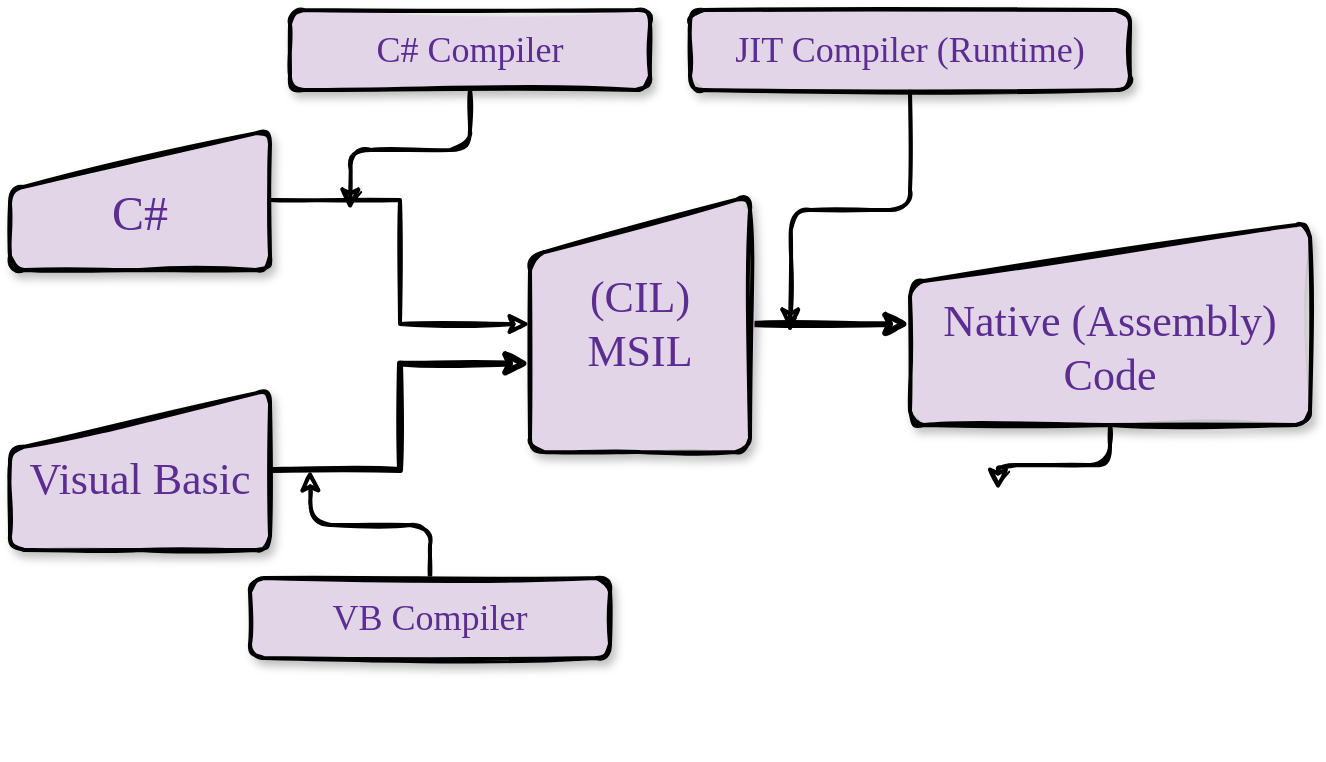 <mxfile version="13.3.6" type="device" pages="2"><diagram id="C5RBs43oDa-KdzZeNtuy" name="Page-1"><mxGraphModel dx="1382" dy="795" grid="1" gridSize="10" guides="1" tooltips="1" connect="1" arrows="1" fold="1" page="1" pageScale="1" pageWidth="827" pageHeight="1169" math="0" shadow="0" extFonts="Averia Libre^https://fonts.googleapis.com/css?family=Averia+Libre"><root><mxCell id="WIyWlLk6GJQsqaUBKTNV-0"/><mxCell id="WIyWlLk6GJQsqaUBKTNV-1" parent="WIyWlLk6GJQsqaUBKTNV-0"/><mxCell id="MKQBDF9D_e9uIwDWpvgR-22" style="edgeStyle=orthogonalEdgeStyle;rounded=0;sketch=1;jumpStyle=none;jumpSize=2;orthogonalLoop=1;jettySize=auto;html=1;entryX=0;entryY=0.5;entryDx=0;entryDy=0;strokeWidth=2;fontFamily=Averia Libre;fontSize=18;fontColor=#5C2D91;" edge="1" parent="WIyWlLk6GJQsqaUBKTNV-1" source="MKQBDF9D_e9uIwDWpvgR-0" target="MKQBDF9D_e9uIwDWpvgR-5"><mxGeometry relative="1" as="geometry"/></mxCell><mxCell id="MKQBDF9D_e9uIwDWpvgR-0" value="&lt;font style=&quot;font-size: 24px;&quot;&gt;C#&lt;/font&gt;" style="shape=manualInput;whiteSpace=wrap;html=1;sketch=1;strokeWidth=2;fontFamily=Averia Libre;FType=g;labelBackgroundColor=none;labelBorderColor=none;strokeColor=#000000;fillStyle=solid;fillColor=#e1d5e7;fontColor=#5C2D91;fontSize=18;rounded=1;shadow=1;arcSize=14;spacingTop=13;" vertex="1" parent="WIyWlLk6GJQsqaUBKTNV-1"><mxGeometry x="10" y="130" width="130" height="70" as="geometry"/></mxCell><mxCell id="MKQBDF9D_e9uIwDWpvgR-9" value="" style="edgeStyle=orthogonalEdgeStyle;rounded=0;orthogonalLoop=1;jettySize=auto;html=1;strokeWidth=3;fontFamily=Averia Libre;fontColor=#5C2D91;sketch=1;jumpSize=2;" edge="1" parent="WIyWlLk6GJQsqaUBKTNV-1" source="MKQBDF9D_e9uIwDWpvgR-5" target="MKQBDF9D_e9uIwDWpvgR-8"><mxGeometry relative="1" as="geometry"/></mxCell><mxCell id="MKQBDF9D_e9uIwDWpvgR-5" value="&lt;font style=&quot;font-size: 22px;&quot;&gt;(CIL)&lt;br style=&quot;font-size: 22px;&quot;&gt;MSIL&lt;br style=&quot;font-size: 22px;&quot;&gt;&lt;/font&gt;" style="shape=manualInput;whiteSpace=wrap;html=1;sketch=1;strokeWidth=2;fontFamily=Averia Libre;FType=g;labelBackgroundColor=none;labelBorderColor=none;strokeColor=#000000;fillStyle=solid;fillColor=#e1d5e7;fontColor=#5C2D91;fontSize=18;rounded=1;shadow=1;arcSize=14;" vertex="1" parent="WIyWlLk6GJQsqaUBKTNV-1"><mxGeometry x="270" y="163" width="110" height="128" as="geometry"/></mxCell><mxCell id="MKQBDF9D_e9uIwDWpvgR-34" style="edgeStyle=orthogonalEdgeStyle;sketch=1;jumpStyle=gap;jumpSize=2;orthogonalLoop=1;jettySize=auto;html=1;shadow=0;strokeColor=#000000;strokeWidth=2;fontFamily=Averia Libre;fontSize=18;fontColor=#5C2D91;" edge="1" parent="WIyWlLk6GJQsqaUBKTNV-1" source="MKQBDF9D_e9uIwDWpvgR-8" target="MKQBDF9D_e9uIwDWpvgR-33"><mxGeometry relative="1" as="geometry"><mxPoint x="650" y="227" as="targetPoint"/></mxGeometry></mxCell><mxCell id="MKQBDF9D_e9uIwDWpvgR-8" value="&lt;font style=&quot;font-size: 22px&quot;&gt;Native (Assembly)&lt;br&gt;Code&lt;br style=&quot;font-size: 22px&quot;&gt;&lt;/font&gt;" style="shape=manualInput;whiteSpace=wrap;html=1;sketch=1;strokeWidth=2;fontFamily=Averia Libre;FType=g;labelBackgroundColor=none;labelBorderColor=none;strokeColor=#000000;fillStyle=solid;fillColor=#e1d5e7;fontColor=#5C2D91;fontSize=18;rounded=1;shadow=1;arcSize=14;spacingTop=23;" vertex="1" parent="WIyWlLk6GJQsqaUBKTNV-1"><mxGeometry x="460" y="176.5" width="200" height="101" as="geometry"/></mxCell><mxCell id="MKQBDF9D_e9uIwDWpvgR-11" style="edgeStyle=orthogonalEdgeStyle;rounded=0;orthogonalLoop=1;jettySize=auto;html=1;entryX=0;entryY=0.654;entryDx=0;entryDy=0;entryPerimeter=0;strokeWidth=3;fontFamily=Averia Libre;fontColor=#5C2D91;sketch=1;jumpSize=2;" edge="1" parent="WIyWlLk6GJQsqaUBKTNV-1" source="MKQBDF9D_e9uIwDWpvgR-10" target="MKQBDF9D_e9uIwDWpvgR-5"><mxGeometry relative="1" as="geometry"/></mxCell><mxCell id="MKQBDF9D_e9uIwDWpvgR-10" value="&lt;font style=&quot;font-size: 22px;&quot;&gt;Visual Basic&lt;/font&gt;" style="shape=manualInput;whiteSpace=wrap;html=1;sketch=1;strokeWidth=2;fontFamily=Averia Libre;FType=g;labelBackgroundColor=none;labelBorderColor=none;strokeColor=#000000;fillStyle=solid;fillColor=#e1d5e7;fontColor=#5C2D91;fontSize=18;rounded=1;shadow=1;arcSize=14;spacingTop=10;" vertex="1" parent="WIyWlLk6GJQsqaUBKTNV-1"><mxGeometry x="10" y="260" width="130" height="80" as="geometry"/></mxCell><mxCell id="MKQBDF9D_e9uIwDWpvgR-26" style="edgeStyle=orthogonalEdgeStyle;sketch=1;jumpStyle=gap;jumpSize=2;orthogonalLoop=1;jettySize=auto;html=1;shadow=0;strokeColor=#000000;strokeWidth=2;fontFamily=Averia Libre;fontSize=18;fontColor=#5C2D91;" edge="1" parent="WIyWlLk6GJQsqaUBKTNV-1" source="MKQBDF9D_e9uIwDWpvgR-15"><mxGeometry relative="1" as="geometry"><mxPoint x="180" y="170" as="targetPoint"/></mxGeometry></mxCell><mxCell id="MKQBDF9D_e9uIwDWpvgR-15" value="C# Compiler" style="rounded=1;whiteSpace=wrap;html=1;absoluteArcSize=1;arcSize=14;strokeWidth=2;sketch=1;fillStyle=solid;fillColor=#e1d5e7;fontFamily=Averia Libre;fontSize=18;fontColor=#5C2D91;shadow=1;" vertex="1" parent="WIyWlLk6GJQsqaUBKTNV-1"><mxGeometry x="150" y="70" width="180" height="40" as="geometry"/></mxCell><mxCell id="MKQBDF9D_e9uIwDWpvgR-28" style="edgeStyle=orthogonalEdgeStyle;sketch=1;jumpStyle=gap;jumpSize=2;orthogonalLoop=1;jettySize=auto;html=1;shadow=0;strokeColor=#000000;strokeWidth=2;fontFamily=Averia Libre;fontSize=18;fontColor=#5C2D91;" edge="1" parent="WIyWlLk6GJQsqaUBKTNV-1" source="MKQBDF9D_e9uIwDWpvgR-27"><mxGeometry relative="1" as="geometry"><mxPoint x="160" y="300" as="targetPoint"/></mxGeometry></mxCell><mxCell id="MKQBDF9D_e9uIwDWpvgR-27" value="VB Compiler" style="rounded=1;whiteSpace=wrap;html=1;absoluteArcSize=1;arcSize=14;strokeWidth=2;sketch=1;fillStyle=solid;fillColor=#e1d5e7;fontFamily=Averia Libre;fontSize=18;fontColor=#5C2D91;shadow=1;" vertex="1" parent="WIyWlLk6GJQsqaUBKTNV-1"><mxGeometry x="130" y="354" width="180" height="40" as="geometry"/></mxCell><mxCell id="MKQBDF9D_e9uIwDWpvgR-33" value="" style="shape=image;html=1;verticalAlign=top;verticalLabelPosition=bottom;labelBackgroundColor=#ffffff;imageAspect=0;aspect=fixed;image=https://cdn1.iconfinder.com/data/icons/technology-and-hardware-2/200/vector_66_06-128.png;shadow=1;sketch=1;fillStyle=solid;strokeColor=#000000;strokeWidth=4;fillColor=none;fontFamily=Averia Libre;fontSize=18;fontColor=#5C2D91;" vertex="1" parent="WIyWlLk6GJQsqaUBKTNV-1"><mxGeometry x="440" y="310" width="128" height="128" as="geometry"/></mxCell><mxCell id="MKQBDF9D_e9uIwDWpvgR-36" style="edgeStyle=orthogonalEdgeStyle;sketch=1;jumpStyle=gap;jumpSize=2;orthogonalLoop=1;jettySize=auto;html=1;shadow=0;strokeColor=#000000;strokeWidth=2;fontFamily=Averia Libre;fontSize=18;fontColor=#5C2D91;" edge="1" parent="WIyWlLk6GJQsqaUBKTNV-1" source="MKQBDF9D_e9uIwDWpvgR-35"><mxGeometry relative="1" as="geometry"><mxPoint x="400" y="230" as="targetPoint"/></mxGeometry></mxCell><mxCell id="MKQBDF9D_e9uIwDWpvgR-35" value="JIT Compiler (Runtime)" style="rounded=1;whiteSpace=wrap;html=1;absoluteArcSize=1;arcSize=14;strokeWidth=2;sketch=1;fillStyle=solid;fillColor=#e1d5e7;fontFamily=Averia Libre;fontSize=18;fontColor=#5C2D91;shadow=1;" vertex="1" parent="WIyWlLk6GJQsqaUBKTNV-1"><mxGeometry x="350" y="70" width="220" height="40" as="geometry"/></mxCell></root></mxGraphModel></diagram><diagram id="DO13O5EbtqhNCnpbpGX9" name="Page-2"><mxGraphModel dx="2824" dy="1136" grid="1" gridSize="10" guides="1" tooltips="1" connect="1" arrows="1" fold="1" page="1" pageScale="1" pageWidth="850" pageHeight="1100" math="0" shadow="0" extFonts="Roboto^https://fonts.googleapis.com/css?family=Roboto|Roboto Condensed^https://fonts.googleapis.com/css?family=Roboto+Condensed"><root><mxCell id="hPnzti8zKlEBHxXrKWDf-0"/><mxCell id="hPnzti8zKlEBHxXrKWDf-1" parent="hPnzti8zKlEBHxXrKWDf-0"/><mxCell id="hPnzti8zKlEBHxXrKWDf-4" value="" style="edgeStyle=orthogonalEdgeStyle;sketch=1;jumpStyle=gap;jumpSize=2;orthogonalLoop=1;jettySize=auto;html=1;shadow=0;strokeColor=#000000;strokeWidth=2;fontFamily=Roboto;fontSize=100;fontColor=#5C2D91;" edge="1" parent="hPnzti8zKlEBHxXrKWDf-1" source="hPnzti8zKlEBHxXrKWDf-2" target="hPnzti8zKlEBHxXrKWDf-3"><mxGeometry relative="1" as="geometry"/></mxCell><mxCell id="hPnzti8zKlEBHxXrKWDf-15" value="" style="edgeStyle=orthogonalEdgeStyle;sketch=1;jumpStyle=gap;jumpSize=2;orthogonalLoop=1;jettySize=auto;html=1;shadow=0;strokeColor=#000000;strokeWidth=2;fontFamily=Roboto;fontSize=100;fontColor=#5C2D91;" edge="1" parent="hPnzti8zKlEBHxXrKWDf-1" source="hPnzti8zKlEBHxXrKWDf-2" target="hPnzti8zKlEBHxXrKWDf-14"><mxGeometry relative="1" as="geometry"/></mxCell><mxCell id="hPnzti8zKlEBHxXrKWDf-2" value="&lt;p&gt;&lt;font&gt;Işık&lt;/font&gt;&lt;/p&gt;" style="text;html=1;strokeColor=none;fillColor=none;align=center;verticalAlign=middle;whiteSpace=wrap;rounded=0;shadow=1;sketch=1;fillStyle=solid;fontFamily=Roboto Condensed;fontSize=100;fontColor=#5C2D91;FType=g;fontStyle=1" vertex="1" parent="hPnzti8zKlEBHxXrKWDf-1"><mxGeometry x="-300" y="206" width="220" height="174" as="geometry"/></mxCell><mxCell id="hPnzti8zKlEBHxXrKWDf-14" value="&lt;p style=&quot;font-size: 40px;&quot;&gt;Özne&lt;/p&gt;" style="text;html=1;strokeColor=none;fillColor=none;align=center;verticalAlign=middle;whiteSpace=wrap;rounded=0;shadow=1;sketch=1;fillStyle=solid;fontFamily=Roboto Condensed;fontSize=40;fontColor=#5C2D91;FType=g;fontStyle=1" vertex="1" parent="hPnzti8zKlEBHxXrKWDf-1"><mxGeometry x="-245" y="400" width="110" height="70" as="geometry"/></mxCell><mxCell id="hPnzti8zKlEBHxXrKWDf-6" value="" style="edgeStyle=orthogonalEdgeStyle;sketch=1;jumpStyle=gap;jumpSize=2;orthogonalLoop=1;jettySize=auto;html=1;shadow=0;strokeColor=#000000;strokeWidth=2;fontFamily=Roboto;fontSize=100;fontColor=#5C2D91;" edge="1" parent="hPnzti8zKlEBHxXrKWDf-1" source="hPnzti8zKlEBHxXrKWDf-3" target="hPnzti8zKlEBHxXrKWDf-5"><mxGeometry relative="1" as="geometry"/></mxCell><mxCell id="hPnzti8zKlEBHxXrKWDf-46" value="" style="edgeStyle=orthogonalEdgeStyle;sketch=1;jumpStyle=gap;jumpSize=2;orthogonalLoop=1;jettySize=auto;html=1;shadow=0;strokeColor=#000000;strokeWidth=2;fontFamily=Roboto;fontSize=40;fontColor=#5C2D91;" edge="1" parent="hPnzti8zKlEBHxXrKWDf-1" source="hPnzti8zKlEBHxXrKWDf-3" target="hPnzti8zKlEBHxXrKWDf-45"><mxGeometry relative="1" as="geometry"/></mxCell><mxCell id="hPnzti8zKlEBHxXrKWDf-3" value="&lt;p&gt;&lt;font&gt;ılık&lt;/font&gt;&lt;/p&gt;" style="text;html=1;strokeColor=none;fillColor=none;align=center;verticalAlign=middle;whiteSpace=wrap;rounded=0;shadow=1;sketch=1;fillStyle=solid;fontFamily=Roboto Condensed;fontSize=100;fontColor=#5C2D91;FType=g;fontStyle=1" vertex="1" parent="hPnzti8zKlEBHxXrKWDf-1"><mxGeometry x="-60" y="206" width="220" height="174" as="geometry"/></mxCell><mxCell id="hPnzti8zKlEBHxXrKWDf-45" value="&lt;p&gt;&lt;font&gt;sıfat&lt;/font&gt;&lt;/p&gt;" style="text;html=1;strokeColor=none;fillColor=none;align=center;verticalAlign=middle;whiteSpace=wrap;rounded=0;shadow=1;sketch=1;fillStyle=solid;fontFamily=Roboto Condensed;fontSize=40;fontColor=#5C2D91;FType=g;fontStyle=1" vertex="1" parent="hPnzti8zKlEBHxXrKWDf-1"><mxGeometry x="-200" y="570" width="220" height="80" as="geometry"/></mxCell><mxCell id="hPnzti8zKlEBHxXrKWDf-8" value="" style="edgeStyle=orthogonalEdgeStyle;sketch=1;jumpStyle=gap;jumpSize=2;orthogonalLoop=1;jettySize=auto;html=1;shadow=0;strokeColor=#000000;strokeWidth=2;fontFamily=Roboto;fontSize=100;fontColor=#5C2D91;" edge="1" parent="hPnzti8zKlEBHxXrKWDf-1" source="hPnzti8zKlEBHxXrKWDf-5" target="hPnzti8zKlEBHxXrKWDf-7"><mxGeometry relative="1" as="geometry"/></mxCell><mxCell id="hPnzti8zKlEBHxXrKWDf-42" value="" style="edgeStyle=orthogonalEdgeStyle;sketch=1;jumpStyle=gap;jumpSize=2;orthogonalLoop=1;jettySize=auto;html=1;shadow=0;strokeColor=#000000;strokeWidth=2;fontFamily=Roboto;fontSize=40;fontColor=#5C2D91;" edge="1" parent="hPnzti8zKlEBHxXrKWDf-1" source="hPnzti8zKlEBHxXrKWDf-5" target="hPnzti8zKlEBHxXrKWDf-41"><mxGeometry relative="1" as="geometry"/></mxCell><mxCell id="hPnzti8zKlEBHxXrKWDf-5" value="&lt;p&gt;&lt;font&gt;süt&lt;/font&gt;&lt;/p&gt;" style="text;html=1;strokeColor=none;fillColor=none;align=center;verticalAlign=middle;whiteSpace=wrap;rounded=0;shadow=1;sketch=1;fillStyle=solid;fontFamily=Roboto Condensed;fontSize=100;fontColor=#5C2D91;FType=g;fontStyle=1" vertex="1" parent="hPnzti8zKlEBHxXrKWDf-1"><mxGeometry x="220" y="206" width="220" height="174" as="geometry"/></mxCell><mxCell id="hPnzti8zKlEBHxXrKWDf-41" value="&lt;p&gt;isim&lt;/p&gt;" style="text;html=1;strokeColor=none;fillColor=none;align=center;verticalAlign=middle;whiteSpace=wrap;rounded=0;shadow=1;sketch=1;fillStyle=solid;fontFamily=Roboto Condensed;fontSize=40;fontColor=#5C2D91;FType=g;fontStyle=1" vertex="1" parent="hPnzti8zKlEBHxXrKWDf-1"><mxGeometry x="350" y="570" width="220" height="60" as="geometry"/></mxCell><mxCell id="hPnzti8zKlEBHxXrKWDf-10" value="" style="edgeStyle=orthogonalEdgeStyle;sketch=1;jumpStyle=gap;jumpSize=2;orthogonalLoop=1;jettySize=auto;html=1;shadow=0;strokeColor=#000000;strokeWidth=2;fontFamily=Roboto;fontSize=100;fontColor=#5C2D91;" edge="1" parent="hPnzti8zKlEBHxXrKWDf-1" source="hPnzti8zKlEBHxXrKWDf-7" target="hPnzti8zKlEBHxXrKWDf-9"><mxGeometry relative="1" as="geometry"/></mxCell><mxCell id="hPnzti8zKlEBHxXrKWDf-31" value="" style="edgeStyle=orthogonalEdgeStyle;sketch=1;jumpStyle=gap;jumpSize=2;orthogonalLoop=1;jettySize=auto;html=1;shadow=0;strokeColor=#000000;strokeWidth=2;fontFamily=Roboto;fontSize=40;fontColor=#5C2D91;" edge="1" parent="hPnzti8zKlEBHxXrKWDf-1" source="hPnzti8zKlEBHxXrKWDf-7" target="hPnzti8zKlEBHxXrKWDf-30"><mxGeometry relative="1" as="geometry"/></mxCell><mxCell id="hPnzti8zKlEBHxXrKWDf-7" value="&lt;p&gt;&lt;font&gt;iç&lt;/font&gt;&lt;/p&gt;" style="text;html=1;strokeColor=none;fillColor=none;align=center;verticalAlign=middle;whiteSpace=wrap;rounded=0;shadow=1;sketch=1;fillStyle=solid;fontFamily=Roboto Condensed;fontSize=100;fontColor=#5C2D91;FType=g;fontStyle=1" vertex="1" parent="hPnzti8zKlEBHxXrKWDf-1"><mxGeometry x="480" y="206" width="220" height="174" as="geometry"/></mxCell><mxCell id="hPnzti8zKlEBHxXrKWDf-30" value="&lt;p&gt;&lt;font&gt;yüklem&lt;/font&gt;&lt;/p&gt;" style="text;html=1;strokeColor=none;fillColor=none;align=center;verticalAlign=middle;whiteSpace=wrap;rounded=0;shadow=1;sketch=1;fillStyle=solid;fontFamily=Roboto Condensed;fontSize=40;fontColor=#5C2D91;FType=g;fontStyle=1" vertex="1" parent="hPnzti8zKlEBHxXrKWDf-1"><mxGeometry x="480" y="400" width="220" height="60" as="geometry"/></mxCell><mxCell id="hPnzti8zKlEBHxXrKWDf-33" value="" style="edgeStyle=orthogonalEdgeStyle;sketch=1;jumpStyle=gap;jumpSize=2;orthogonalLoop=1;jettySize=auto;html=1;shadow=0;strokeColor=#000000;strokeWidth=2;fontFamily=Roboto;fontSize=40;fontColor=#5C2D91;" edge="1" parent="hPnzti8zKlEBHxXrKWDf-1" source="hPnzti8zKlEBHxXrKWDf-9" target="hPnzti8zKlEBHxXrKWDf-32"><mxGeometry relative="1" as="geometry"/></mxCell><mxCell id="hPnzti8zKlEBHxXrKWDf-9" value="&lt;p&gt;&lt;font&gt;.&lt;/font&gt;&lt;/p&gt;" style="text;html=1;strokeColor=none;fillColor=none;align=center;verticalAlign=middle;whiteSpace=wrap;rounded=0;shadow=1;sketch=1;fillStyle=solid;fontFamily=Roboto Condensed;fontSize=100;fontColor=#5C2D91;FType=g;fontStyle=1" vertex="1" parent="hPnzti8zKlEBHxXrKWDf-1"><mxGeometry x="780" y="206" width="220" height="174" as="geometry"/></mxCell><mxCell id="hPnzti8zKlEBHxXrKWDf-32" value="&lt;p&gt;&lt;font&gt;cümle sonu&lt;/font&gt;&lt;/p&gt;" style="text;html=1;strokeColor=none;fillColor=none;align=center;verticalAlign=middle;whiteSpace=wrap;rounded=0;shadow=1;sketch=1;fillStyle=solid;fontFamily=Roboto Condensed;fontSize=40;fontColor=#5C2D91;FType=g;fontStyle=1" vertex="1" parent="hPnzti8zKlEBHxXrKWDf-1"><mxGeometry x="780" y="400" width="220" height="60" as="geometry"/></mxCell><mxCell id="hPnzti8zKlEBHxXrKWDf-24" value="" style="shape=link;html=1;shadow=0;strokeColor=#000000;strokeWidth=2;fontFamily=Roboto;fontSize=40;fontColor=#5C2D91;" edge="1" parent="hPnzti8zKlEBHxXrKWDf-1"><mxGeometry width="100" relative="1" as="geometry"><mxPoint x="-20" y="360" as="sourcePoint"/><mxPoint x="420" y="360" as="targetPoint"/></mxGeometry></mxCell><mxCell id="hPnzti8zKlEBHxXrKWDf-28" value="" style="edgeStyle=orthogonalEdgeStyle;sketch=1;jumpStyle=gap;jumpSize=2;orthogonalLoop=1;jettySize=auto;html=1;shadow=0;strokeColor=#000000;strokeWidth=2;fontFamily=Roboto;fontSize=100;fontColor=#5C2D91;" edge="1" parent="hPnzti8zKlEBHxXrKWDf-1" target="hPnzti8zKlEBHxXrKWDf-29"><mxGeometry relative="1" as="geometry"><mxPoint x="185" y="370" as="sourcePoint"/></mxGeometry></mxCell><mxCell id="hPnzti8zKlEBHxXrKWDf-39" value="" style="edgeStyle=orthogonalEdgeStyle;sketch=1;jumpStyle=gap;jumpSize=2;orthogonalLoop=1;jettySize=auto;html=1;shadow=0;strokeColor=#000000;strokeWidth=2;fontFamily=Roboto;fontSize=40;fontColor=#5C2D91;" edge="1" parent="hPnzti8zKlEBHxXrKWDf-1" source="hPnzti8zKlEBHxXrKWDf-29" target="hPnzti8zKlEBHxXrKWDf-38"><mxGeometry relative="1" as="geometry"/></mxCell><mxCell id="hPnzti8zKlEBHxXrKWDf-29" value="&lt;p style=&quot;font-size: 40px&quot;&gt;Nesne&lt;/p&gt;" style="text;html=1;strokeColor=none;fillColor=none;align=center;verticalAlign=middle;whiteSpace=wrap;rounded=0;shadow=1;sketch=1;fillStyle=solid;fontFamily=Roboto Condensed;fontSize=40;fontColor=#5C2D91;FType=g;fontStyle=1" vertex="1" parent="hPnzti8zKlEBHxXrKWDf-1"><mxGeometry x="130" y="400" width="110" height="70" as="geometry"/></mxCell><mxCell id="hPnzti8zKlEBHxXrKWDf-38" value="&lt;p style=&quot;font-size: 40px&quot;&gt;Sıfat tamlaması&lt;/p&gt;" style="text;html=1;strokeColor=none;fillColor=none;align=center;verticalAlign=middle;whiteSpace=wrap;rounded=0;shadow=1;sketch=1;fillStyle=solid;fontFamily=Roboto Condensed;fontSize=40;fontColor=#5C2D91;FType=g;fontStyle=1" vertex="1" parent="hPnzti8zKlEBHxXrKWDf-1"><mxGeometry x="-5" y="515" width="380" height="70" as="geometry"/></mxCell></root></mxGraphModel></diagram></mxfile>